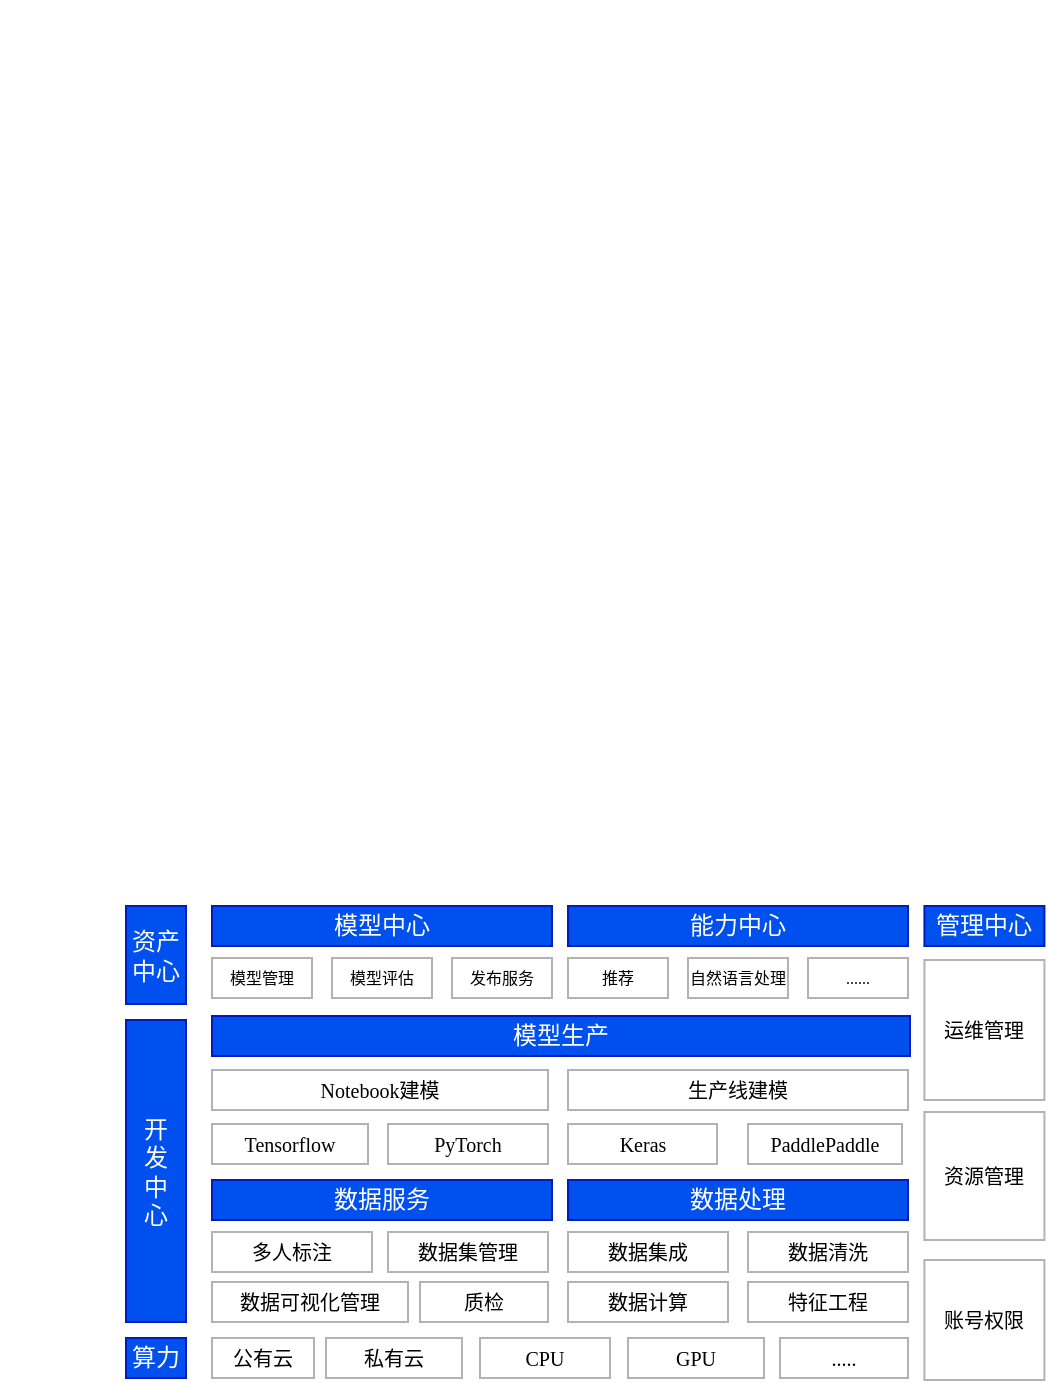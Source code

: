 <mxfile version="15.0.3" type="github">
  <diagram id="Ht1M8jgEwFfnCIfOTk4-" name="Page-1">
    <mxGraphModel dx="1368" dy="369" grid="1" gridSize="10" guides="1" tooltips="1" connect="1" arrows="1" fold="1" page="1" pageScale="1" pageWidth="827" pageHeight="1169" math="0" shadow="0">
      <root>
        <mxCell id="0" />
        <mxCell id="1" parent="0" />
        <mxCell id="sR6iaG6ek7NB8Ki9UmXm-1" value="" style="shape=image;verticalLabelPosition=bottom;labelBackgroundColor=#ffffff;verticalAlign=top;aspect=fixed;imageAspect=0;image=https://bce.bdstatic.com/p3m/common-service/uploads/AI%E4%B8%AD%E5%8F%B0-%E6%9E%B6%E6%9E%84%E5%9B%BE_edd81eb.png;fontFamily=Times New Roman;" parent="1" vertex="1">
          <mxGeometry x="-603.1" y="350" width="498.21" height="320.96" as="geometry" />
        </mxCell>
        <mxCell id="sR6iaG6ek7NB8Ki9UmXm-3" value="公有云" style="rounded=0;whiteSpace=wrap;html=1;strokeColor=#B3B3B3;fontFamily=Times New Roman;fontSize=10;" parent="1" vertex="1">
          <mxGeometry x="-498" y="1019" width="51" height="20" as="geometry" />
        </mxCell>
        <mxCell id="sR6iaG6ek7NB8Ki9UmXm-4" value="私有云" style="rounded=0;whiteSpace=wrap;html=1;strokeColor=#B3B3B3;fontFamily=Times New Roman;fontSize=10;" parent="1" vertex="1">
          <mxGeometry x="-441" y="1019" width="68" height="20" as="geometry" />
        </mxCell>
        <mxCell id="sR6iaG6ek7NB8Ki9UmXm-5" value="CPU" style="rounded=0;whiteSpace=wrap;html=1;strokeColor=#B3B3B3;fontFamily=Times New Roman;fontSize=10;" parent="1" vertex="1">
          <mxGeometry x="-364" y="1019" width="65" height="20" as="geometry" />
        </mxCell>
        <mxCell id="sR6iaG6ek7NB8Ki9UmXm-6" value="GPU" style="rounded=0;whiteSpace=wrap;html=1;strokeColor=#B3B3B3;fontFamily=Times New Roman;fontSize=10;" parent="1" vertex="1">
          <mxGeometry x="-290" y="1019" width="68" height="20" as="geometry" />
        </mxCell>
        <mxCell id="sR6iaG6ek7NB8Ki9UmXm-7" value="&lt;div style=&quot;font-size: 10px;&quot;&gt;&lt;span style=&quot;font-size: 10px;&quot;&gt;.....&lt;/span&gt;&lt;/div&gt;" style="rounded=0;whiteSpace=wrap;html=1;align=center;strokeColor=#B3B3B3;fontFamily=Times New Roman;fontSize=10;" parent="1" vertex="1">
          <mxGeometry x="-214" y="1019" width="64" height="20" as="geometry" />
        </mxCell>
        <mxCell id="sR6iaG6ek7NB8Ki9UmXm-8" value="算力" style="rounded=0;whiteSpace=wrap;html=1;fillColor=#0050ef;strokeColor=#001DBC;fontColor=#ffffff;fontFamily=Times New Roman;" parent="1" vertex="1">
          <mxGeometry x="-541" y="1019" width="30" height="20" as="geometry" />
        </mxCell>
        <mxCell id="sR6iaG6ek7NB8Ki9UmXm-14" value="数据集成" style="rounded=0;whiteSpace=wrap;html=1;strokeColor=#B3B3B3;fontFamily=Times New Roman;fontSize=10;" parent="1" vertex="1">
          <mxGeometry x="-320" y="966" width="80" height="20" as="geometry" />
        </mxCell>
        <mxCell id="sR6iaG6ek7NB8Ki9UmXm-15" value="数据清洗" style="rounded=0;whiteSpace=wrap;html=1;strokeColor=#B3B3B3;fontFamily=Times New Roman;fontSize=10;" parent="1" vertex="1">
          <mxGeometry x="-230" y="966" width="80" height="20" as="geometry" />
        </mxCell>
        <mxCell id="sR6iaG6ek7NB8Ki9UmXm-18" value="数据计算" style="rounded=0;whiteSpace=wrap;html=1;strokeColor=#B3B3B3;fontFamily=Times New Roman;fontSize=10;" parent="1" vertex="1">
          <mxGeometry x="-320" y="991" width="80" height="20" as="geometry" />
        </mxCell>
        <mxCell id="sR6iaG6ek7NB8Ki9UmXm-19" value="特征工程" style="rounded=0;whiteSpace=wrap;html=1;strokeColor=#B3B3B3;fontFamily=Times New Roman;fontSize=10;" parent="1" vertex="1">
          <mxGeometry x="-230" y="991" width="80" height="20" as="geometry" />
        </mxCell>
        <mxCell id="sR6iaG6ek7NB8Ki9UmXm-24" value="数据处理" style="rounded=0;whiteSpace=wrap;html=1;strokeColor=#001DBC;fillColor=#0050ef;fontColor=#ffffff;fontFamily=Times New Roman;" parent="1" vertex="1">
          <mxGeometry x="-320" y="940" width="170" height="20" as="geometry" />
        </mxCell>
        <mxCell id="sR6iaG6ek7NB8Ki9UmXm-25" value="数据可视化管理" style="rounded=0;whiteSpace=wrap;html=1;strokeColor=#B3B3B3;fontFamily=Times New Roman;fontSize=10;" parent="1" vertex="1">
          <mxGeometry x="-498" y="991" width="98" height="20" as="geometry" />
        </mxCell>
        <mxCell id="sR6iaG6ek7NB8Ki9UmXm-26" value="多人标注" style="rounded=0;whiteSpace=wrap;html=1;strokeColor=#B3B3B3;fontFamily=Times New Roman;fontSize=10;" parent="1" vertex="1">
          <mxGeometry x="-498" y="966" width="80" height="20" as="geometry" />
        </mxCell>
        <mxCell id="sR6iaG6ek7NB8Ki9UmXm-28" value="开&lt;br&gt;发&lt;br&gt;中&lt;br&gt;心" style="rounded=0;whiteSpace=wrap;html=1;fillColor=#0050ef;strokeColor=#001DBC;fontColor=#ffffff;fontFamily=Times New Roman;" parent="1" vertex="1">
          <mxGeometry x="-541" y="860" width="30" height="151" as="geometry" />
        </mxCell>
        <mxCell id="sR6iaG6ek7NB8Ki9UmXm-29" value="模型生产" style="rounded=0;whiteSpace=wrap;html=1;strokeColor=#001DBC;fillColor=#0050ef;fontColor=#ffffff;fontFamily=Times New Roman;" parent="1" vertex="1">
          <mxGeometry x="-498" y="858" width="349" height="20" as="geometry" />
        </mxCell>
        <mxCell id="sR6iaG6ek7NB8Ki9UmXm-31" value="Notebook建模" style="rounded=0;whiteSpace=wrap;html=1;strokeColor=#B3B3B3;fontFamily=Times New Roman;fontSize=10;" parent="1" vertex="1">
          <mxGeometry x="-498" y="885" width="168" height="20" as="geometry" />
        </mxCell>
        <mxCell id="sR6iaG6ek7NB8Ki9UmXm-33" value="生产线建模" style="rounded=0;whiteSpace=wrap;html=1;strokeColor=#B3B3B3;fontFamily=Times New Roman;fontSize=10;" parent="1" vertex="1">
          <mxGeometry x="-320" y="885" width="170" height="20" as="geometry" />
        </mxCell>
        <mxCell id="sR6iaG6ek7NB8Ki9UmXm-34" value="Tensorflow" style="rounded=0;whiteSpace=wrap;html=1;strokeColor=#B3B3B3;fontFamily=Times New Roman;fontSize=10;" parent="1" vertex="1">
          <mxGeometry x="-498" y="912" width="78" height="20" as="geometry" />
        </mxCell>
        <mxCell id="sR6iaG6ek7NB8Ki9UmXm-35" value="PyTorch" style="rounded=0;whiteSpace=wrap;html=1;strokeColor=#B3B3B3;fontFamily=Times New Roman;fontSize=10;" parent="1" vertex="1">
          <mxGeometry x="-410" y="912" width="80" height="20" as="geometry" />
        </mxCell>
        <mxCell id="sR6iaG6ek7NB8Ki9UmXm-36" value="Keras" style="rounded=0;whiteSpace=wrap;html=1;strokeColor=#B3B3B3;fontFamily=Times New Roman;fontSize=10;" parent="1" vertex="1">
          <mxGeometry x="-320" y="912" width="74.5" height="20" as="geometry" />
        </mxCell>
        <mxCell id="sR6iaG6ek7NB8Ki9UmXm-37" value="PaddlePaddle" style="rounded=0;whiteSpace=wrap;html=1;strokeColor=#B3B3B3;fontSize=10;fontFamily=Times New Roman;" parent="1" vertex="1">
          <mxGeometry x="-230" y="912" width="77" height="20" as="geometry" />
        </mxCell>
        <mxCell id="sR6iaG6ek7NB8Ki9UmXm-38" value="&lt;span style=&quot;font-size: 10px;&quot;&gt;账号权限&lt;/span&gt;" style="rounded=0;whiteSpace=wrap;html=1;fontFamily=Times New Roman;fontSize=10;strokeColor=#B3B3B3;" parent="1" vertex="1">
          <mxGeometry x="-141.79" y="980" width="60" height="60" as="geometry" />
        </mxCell>
        <mxCell id="sR6iaG6ek7NB8Ki9UmXm-39" value="&lt;span style=&quot;font-size: 10px;&quot;&gt;资源管理&lt;/span&gt;" style="rounded=0;whiteSpace=wrap;html=1;fontFamily=Times New Roman;fontSize=10;strokeColor=#B3B3B3;" parent="1" vertex="1">
          <mxGeometry x="-141.79" y="906" width="60" height="64" as="geometry" />
        </mxCell>
        <mxCell id="sR6iaG6ek7NB8Ki9UmXm-40" value="&lt;span style=&quot;font-size: 10px;&quot;&gt;运维管理&lt;/span&gt;" style="rounded=0;whiteSpace=wrap;html=1;fontFamily=Times New Roman;fontSize=10;strokeColor=#B3B3B3;" parent="1" vertex="1">
          <mxGeometry x="-141.79" y="830" width="60" height="70" as="geometry" />
        </mxCell>
        <mxCell id="sR6iaG6ek7NB8Ki9UmXm-41" value="管理中心" style="rounded=0;whiteSpace=wrap;html=1;strokeColor=#001DBC;fillColor=#0050ef;fontColor=#ffffff;fontFamily=Times New Roman;" parent="1" vertex="1">
          <mxGeometry x="-141.79" y="803" width="60" height="20" as="geometry" />
        </mxCell>
        <mxCell id="sR6iaG6ek7NB8Ki9UmXm-42" value="资产中心" style="rounded=0;whiteSpace=wrap;html=1;fillColor=#0050ef;strokeColor=#001DBC;fontColor=#ffffff;fontFamily=Times New Roman;" parent="1" vertex="1">
          <mxGeometry x="-541" y="803" width="30" height="49" as="geometry" />
        </mxCell>
        <mxCell id="sR6iaG6ek7NB8Ki9UmXm-47" value="模型管理" style="rounded=0;whiteSpace=wrap;html=1;strokeColor=#B3B3B3;fontFamily=Times New Roman;fontSize=8;" parent="1" vertex="1">
          <mxGeometry x="-498" y="829" width="50" height="20" as="geometry" />
        </mxCell>
        <mxCell id="sR6iaG6ek7NB8Ki9UmXm-48" value="模型评估" style="rounded=0;whiteSpace=wrap;html=1;strokeColor=#B3B3B3;fontFamily=Times New Roman;fontSize=8;" parent="1" vertex="1">
          <mxGeometry x="-438" y="829" width="50" height="20" as="geometry" />
        </mxCell>
        <mxCell id="sR6iaG6ek7NB8Ki9UmXm-49" value="发布服务" style="rounded=0;whiteSpace=wrap;html=1;strokeColor=#B3B3B3;fontFamily=Times New Roman;fontSize=8;" parent="1" vertex="1">
          <mxGeometry x="-378" y="829" width="50" height="20" as="geometry" />
        </mxCell>
        <mxCell id="sR6iaG6ek7NB8Ki9UmXm-50" value="模型中心" style="rounded=0;whiteSpace=wrap;html=1;strokeColor=#001DBC;fillColor=#0050ef;fontColor=#ffffff;fontFamily=Times New Roman;" parent="1" vertex="1">
          <mxGeometry x="-498" y="803" width="170" height="20" as="geometry" />
        </mxCell>
        <mxCell id="sR6iaG6ek7NB8Ki9UmXm-51" value="推荐" style="rounded=0;whiteSpace=wrap;html=1;strokeColor=#B3B3B3;fontFamily=Times New Roman;fontSize=8;" parent="1" vertex="1">
          <mxGeometry x="-320" y="829" width="50" height="20" as="geometry" />
        </mxCell>
        <mxCell id="sR6iaG6ek7NB8Ki9UmXm-52" value="自然语言处理" style="rounded=0;whiteSpace=wrap;html=1;strokeColor=#B3B3B3;fontFamily=Times New Roman;fontSize=8;" parent="1" vertex="1">
          <mxGeometry x="-260" y="829" width="50" height="20" as="geometry" />
        </mxCell>
        <mxCell id="sR6iaG6ek7NB8Ki9UmXm-53" value="......" style="rounded=0;whiteSpace=wrap;html=1;strokeColor=#B3B3B3;fontFamily=Times New Roman;fontSize=8;" parent="1" vertex="1">
          <mxGeometry x="-200" y="829" width="50" height="20" as="geometry" />
        </mxCell>
        <mxCell id="sR6iaG6ek7NB8Ki9UmXm-54" value="能力中心" style="rounded=0;whiteSpace=wrap;html=1;strokeColor=#001DBC;fillColor=#0050ef;fontColor=#ffffff;fontFamily=Times New Roman;" parent="1" vertex="1">
          <mxGeometry x="-320" y="803" width="170" height="20" as="geometry" />
        </mxCell>
        <mxCell id="sR6iaG6ek7NB8Ki9UmXm-55" value="数据服务" style="rounded=0;whiteSpace=wrap;html=1;strokeColor=#001DBC;fillColor=#0050ef;fontColor=#ffffff;fontFamily=Times New Roman;" parent="1" vertex="1">
          <mxGeometry x="-498" y="940" width="170" height="20" as="geometry" />
        </mxCell>
        <mxCell id="sR6iaG6ek7NB8Ki9UmXm-56" value="数据集管理" style="rounded=0;whiteSpace=wrap;html=1;strokeColor=#B3B3B3;fontFamily=Times New Roman;fontSize=10;" parent="1" vertex="1">
          <mxGeometry x="-410" y="966" width="80" height="20" as="geometry" />
        </mxCell>
        <mxCell id="sR6iaG6ek7NB8Ki9UmXm-57" value="质检" style="rounded=0;whiteSpace=wrap;html=1;strokeColor=#B3B3B3;fontFamily=Times New Roman;fontSize=10;" parent="1" vertex="1">
          <mxGeometry x="-394" y="991" width="64" height="20" as="geometry" />
        </mxCell>
      </root>
    </mxGraphModel>
  </diagram>
</mxfile>
